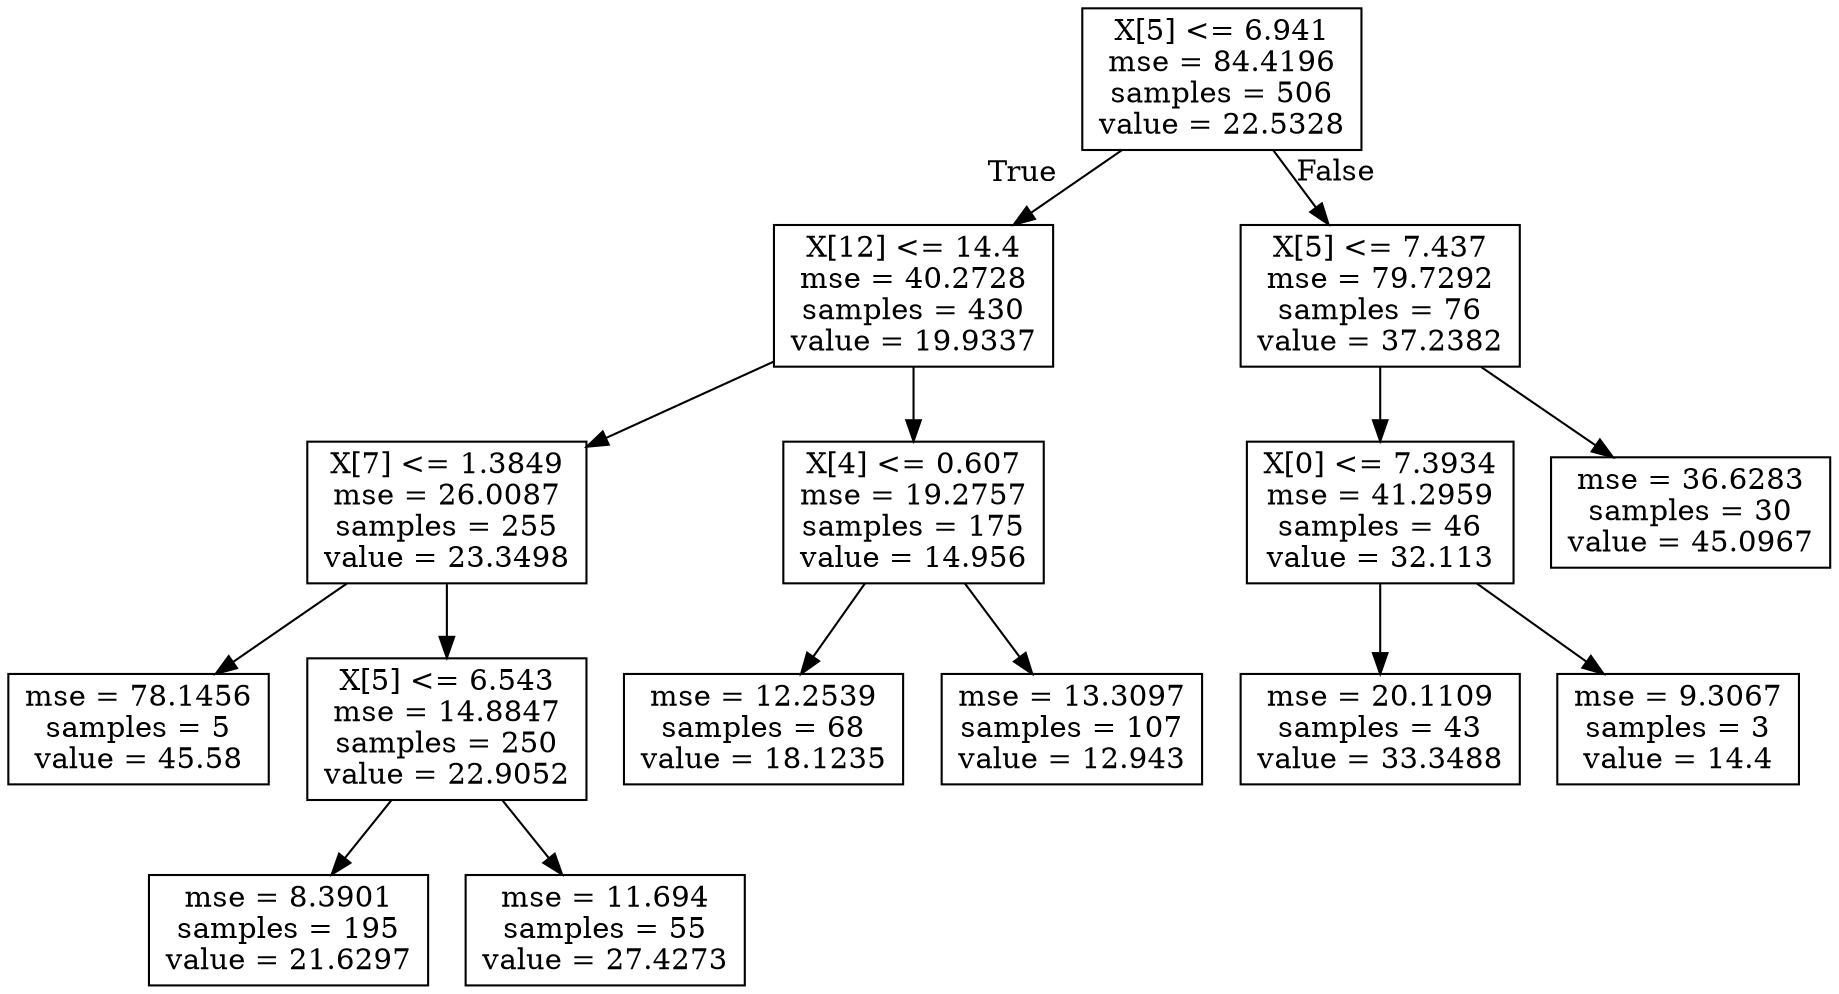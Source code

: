 digraph Tree {
node [shape=box] ;
0 [label="X[5] <= 6.941\nmse = 84.4196\nsamples = 506\nvalue = 22.5328"] ;
1 [label="X[12] <= 14.4\nmse = 40.2728\nsamples = 430\nvalue = 19.9337"] ;
0 -> 1 [labeldistance=2.5, labelangle=45, headlabel="True"] ;
3 [label="X[7] <= 1.3849\nmse = 26.0087\nsamples = 255\nvalue = 23.3498"] ;
1 -> 3 ;
7 [label="mse = 78.1456\nsamples = 5\nvalue = 45.58"] ;
3 -> 7 ;
8 [label="X[5] <= 6.543\nmse = 14.8847\nsamples = 250\nvalue = 22.9052"] ;
3 -> 8 ;
9 [label="mse = 8.3901\nsamples = 195\nvalue = 21.6297"] ;
8 -> 9 ;
10 [label="mse = 11.694\nsamples = 55\nvalue = 27.4273"] ;
8 -> 10 ;
4 [label="X[4] <= 0.607\nmse = 19.2757\nsamples = 175\nvalue = 14.956"] ;
1 -> 4 ;
11 [label="mse = 12.2539\nsamples = 68\nvalue = 18.1235"] ;
4 -> 11 ;
12 [label="mse = 13.3097\nsamples = 107\nvalue = 12.943"] ;
4 -> 12 ;
2 [label="X[5] <= 7.437\nmse = 79.7292\nsamples = 76\nvalue = 37.2382"] ;
0 -> 2 [labeldistance=2.5, labelangle=-45, headlabel="False"] ;
5 [label="X[0] <= 7.3934\nmse = 41.2959\nsamples = 46\nvalue = 32.113"] ;
2 -> 5 ;
13 [label="mse = 20.1109\nsamples = 43\nvalue = 33.3488"] ;
5 -> 13 ;
14 [label="mse = 9.3067\nsamples = 3\nvalue = 14.4"] ;
5 -> 14 ;
6 [label="mse = 36.6283\nsamples = 30\nvalue = 45.0967"] ;
2 -> 6 ;
}